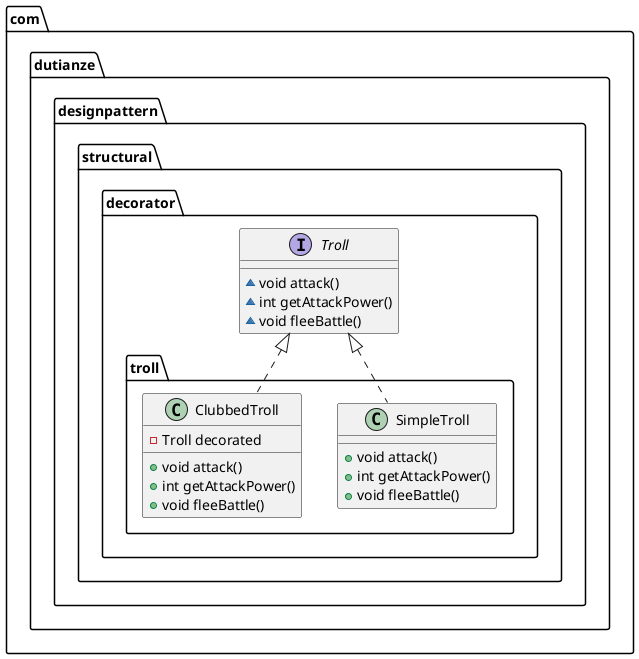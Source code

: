 @startuml
class com.dutianze.designpattern.structural.decorator.troll.SimpleTroll {
+ void attack()
+ int getAttackPower()
+ void fleeBattle()
}
class com.dutianze.designpattern.structural.decorator.troll.ClubbedTroll {
- Troll decorated
+ void attack()
+ int getAttackPower()
+ void fleeBattle()
}
interface com.dutianze.designpattern.structural.decorator.Troll {
~ void attack()
~ int getAttackPower()
~ void fleeBattle()
}


com.dutianze.designpattern.structural.decorator.Troll <|.. com.dutianze.designpattern.structural.decorator.troll.SimpleTroll
com.dutianze.designpattern.structural.decorator.Troll <|.. com.dutianze.designpattern.structural.decorator.troll.ClubbedTroll
@enduml